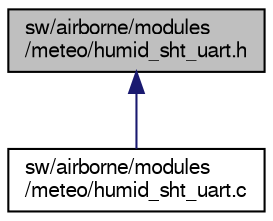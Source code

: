 digraph "sw/airborne/modules/meteo/humid_sht_uart.h"
{
  edge [fontname="FreeSans",fontsize="10",labelfontname="FreeSans",labelfontsize="10"];
  node [fontname="FreeSans",fontsize="10",shape=record];
  Node1 [label="sw/airborne/modules\l/meteo/humid_sht_uart.h",height=0.2,width=0.4,color="black", fillcolor="grey75", style="filled", fontcolor="black"];
  Node1 -> Node2 [dir="back",color="midnightblue",fontsize="10",style="solid",fontname="FreeSans"];
  Node2 [label="sw/airborne/modules\l/meteo/humid_sht_uart.c",height=0.2,width=0.4,color="black", fillcolor="white", style="filled",URL="$humid__sht__uart_8c.html",tooltip="SHTxx sensor interface. "];
}
